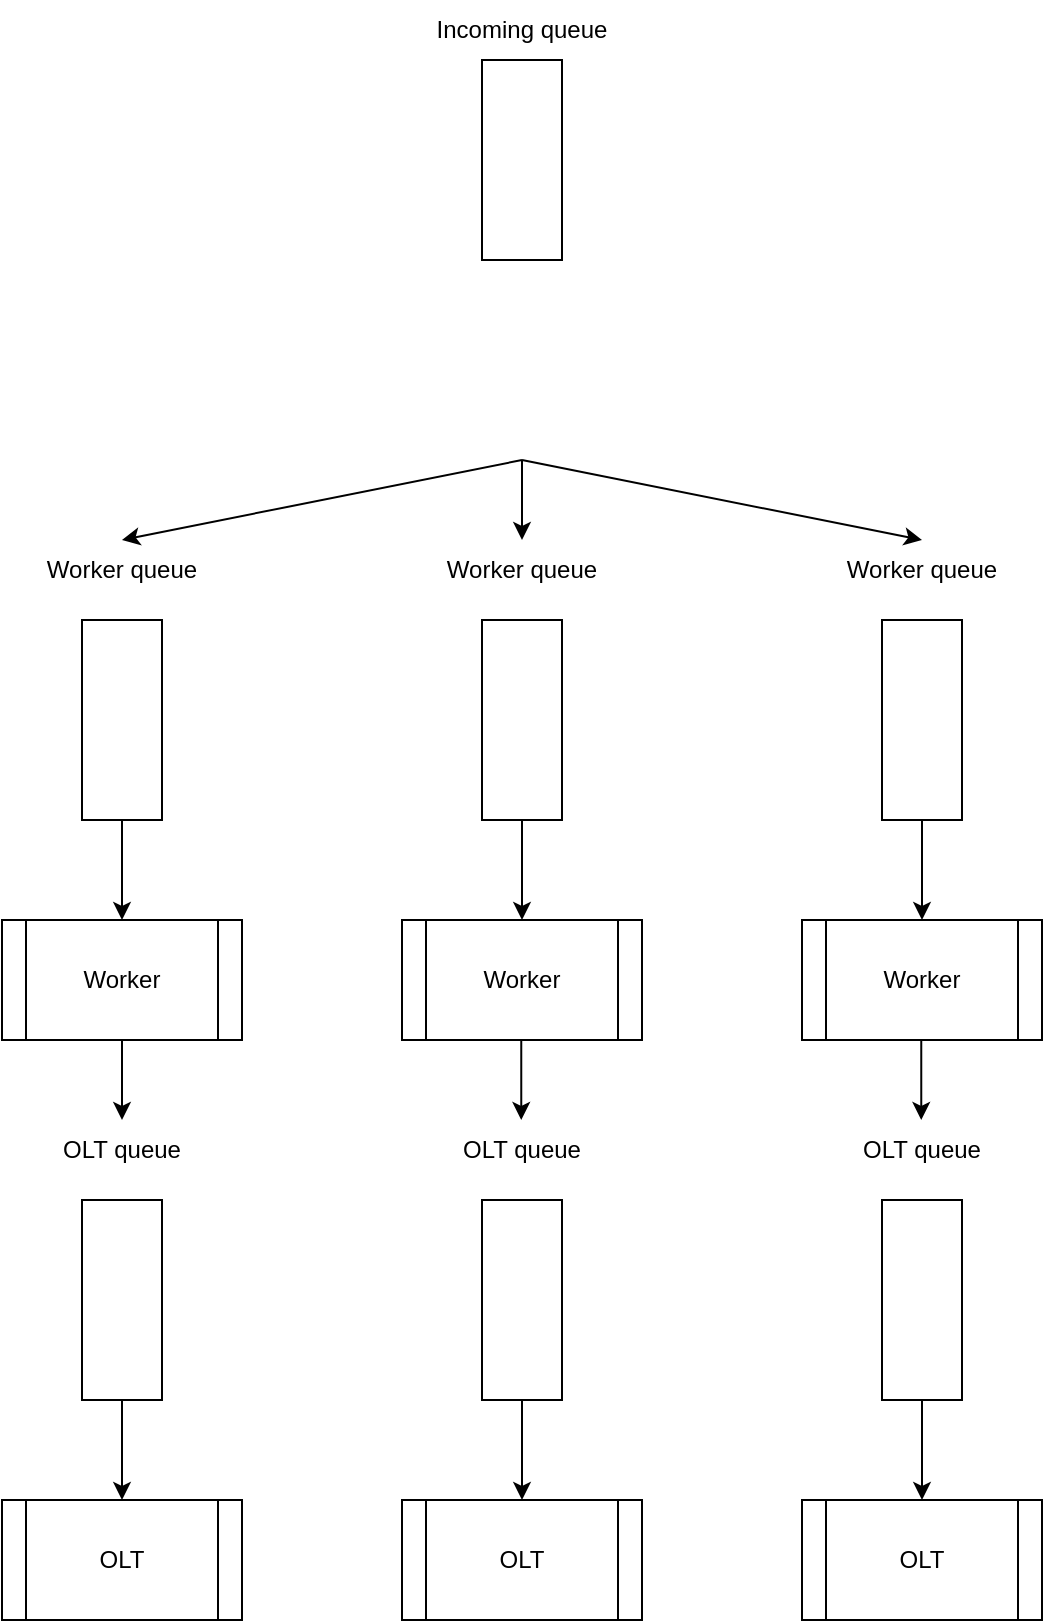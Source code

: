 <mxfile version="16.5.6" type="device"><diagram id="RxMCTkEtr4Gb0F4VX_uW" name="Page-1"><mxGraphModel dx="946" dy="532" grid="1" gridSize="10" guides="1" tooltips="1" connect="1" arrows="1" fold="1" page="1" pageScale="1" pageWidth="850" pageHeight="1100" math="0" shadow="0"><root><mxCell id="0"/><mxCell id="1" parent="0"/><mxCell id="pBxJPHg_Bl4hU6Nc4o2A-1" value="" style="rounded=0;whiteSpace=wrap;html=1;" parent="1" vertex="1"><mxGeometry x="380" y="80" width="40" height="100" as="geometry"/></mxCell><mxCell id="pBxJPHg_Bl4hU6Nc4o2A-2" value="Incoming queue" style="text;html=1;strokeColor=none;fillColor=none;align=center;verticalAlign=middle;whiteSpace=wrap;rounded=0;" parent="1" vertex="1"><mxGeometry x="350" y="50" width="100" height="30" as="geometry"/></mxCell><mxCell id="pBxJPHg_Bl4hU6Nc4o2A-5" value="Worker" style="shape=process;whiteSpace=wrap;html=1;backgroundOutline=1;" parent="1" vertex="1"><mxGeometry x="140" y="510" width="120" height="60" as="geometry"/></mxCell><mxCell id="pBxJPHg_Bl4hU6Nc4o2A-9" value="" style="rounded=0;whiteSpace=wrap;html=1;" parent="1" vertex="1"><mxGeometry x="180" y="360" width="40" height="100" as="geometry"/></mxCell><mxCell id="pBxJPHg_Bl4hU6Nc4o2A-10" value="Worker" style="shape=process;whiteSpace=wrap;html=1;backgroundOutline=1;" parent="1" vertex="1"><mxGeometry x="340" y="510" width="120" height="60" as="geometry"/></mxCell><mxCell id="pBxJPHg_Bl4hU6Nc4o2A-11" value="" style="rounded=0;whiteSpace=wrap;html=1;" parent="1" vertex="1"><mxGeometry x="380" y="360" width="40" height="100" as="geometry"/></mxCell><mxCell id="pBxJPHg_Bl4hU6Nc4o2A-12" value="Worker" style="shape=process;whiteSpace=wrap;html=1;backgroundOutline=1;" parent="1" vertex="1"><mxGeometry x="540" y="510" width="120" height="60" as="geometry"/></mxCell><mxCell id="pBxJPHg_Bl4hU6Nc4o2A-13" value="" style="rounded=0;whiteSpace=wrap;html=1;" parent="1" vertex="1"><mxGeometry x="580" y="360" width="40" height="100" as="geometry"/></mxCell><mxCell id="pBxJPHg_Bl4hU6Nc4o2A-14" value="Worker queue" style="text;html=1;strokeColor=none;fillColor=none;align=center;verticalAlign=middle;whiteSpace=wrap;rounded=0;" parent="1" vertex="1"><mxGeometry x="150" y="320" width="100" height="30" as="geometry"/></mxCell><mxCell id="pBxJPHg_Bl4hU6Nc4o2A-16" value="Worker queue" style="text;html=1;strokeColor=none;fillColor=none;align=center;verticalAlign=middle;whiteSpace=wrap;rounded=0;" parent="1" vertex="1"><mxGeometry x="350" y="320" width="100" height="30" as="geometry"/></mxCell><mxCell id="pBxJPHg_Bl4hU6Nc4o2A-17" value="Worker queue" style="text;html=1;strokeColor=none;fillColor=none;align=center;verticalAlign=middle;whiteSpace=wrap;rounded=0;" parent="1" vertex="1"><mxGeometry x="550" y="320" width="100" height="30" as="geometry"/></mxCell><mxCell id="pBxJPHg_Bl4hU6Nc4o2A-18" value="" style="endArrow=classic;html=1;rounded=0;exitX=0.5;exitY=1;exitDx=0;exitDy=0;entryX=0.5;entryY=0;entryDx=0;entryDy=0;" parent="1" target="pBxJPHg_Bl4hU6Nc4o2A-14" edge="1"><mxGeometry width="50" height="50" relative="1" as="geometry"><mxPoint x="400" y="280" as="sourcePoint"/><mxPoint x="130" y="410" as="targetPoint"/></mxGeometry></mxCell><mxCell id="pBxJPHg_Bl4hU6Nc4o2A-19" value="" style="endArrow=classic;html=1;rounded=0;entryX=0.5;entryY=0;entryDx=0;entryDy=0;" parent="1" target="pBxJPHg_Bl4hU6Nc4o2A-16" edge="1"><mxGeometry width="50" height="50" relative="1" as="geometry"><mxPoint x="400" y="280" as="sourcePoint"/><mxPoint x="520" y="310" as="targetPoint"/></mxGeometry></mxCell><mxCell id="pBxJPHg_Bl4hU6Nc4o2A-20" value="" style="endArrow=classic;html=1;rounded=0;exitX=0.5;exitY=1;exitDx=0;exitDy=0;entryX=0.5;entryY=0;entryDx=0;entryDy=0;" parent="1" target="pBxJPHg_Bl4hU6Nc4o2A-17" edge="1"><mxGeometry width="50" height="50" relative="1" as="geometry"><mxPoint x="400" y="280" as="sourcePoint"/><mxPoint x="580" y="240" as="targetPoint"/></mxGeometry></mxCell><mxCell id="pBxJPHg_Bl4hU6Nc4o2A-21" value="" style="endArrow=classic;html=1;rounded=0;exitX=0.5;exitY=1;exitDx=0;exitDy=0;entryX=0.5;entryY=0;entryDx=0;entryDy=0;" parent="1" source="pBxJPHg_Bl4hU6Nc4o2A-9" target="pBxJPHg_Bl4hU6Nc4o2A-5" edge="1"><mxGeometry width="50" height="50" relative="1" as="geometry"><mxPoint x="380" y="510" as="sourcePoint"/><mxPoint x="430" y="460" as="targetPoint"/></mxGeometry></mxCell><mxCell id="pBxJPHg_Bl4hU6Nc4o2A-22" value="" style="endArrow=classic;html=1;rounded=0;exitX=0.5;exitY=1;exitDx=0;exitDy=0;entryX=0.5;entryY=0;entryDx=0;entryDy=0;" parent="1" source="pBxJPHg_Bl4hU6Nc4o2A-11" target="pBxJPHg_Bl4hU6Nc4o2A-10" edge="1"><mxGeometry width="50" height="50" relative="1" as="geometry"><mxPoint x="420" y="670" as="sourcePoint"/><mxPoint x="470" y="620" as="targetPoint"/></mxGeometry></mxCell><mxCell id="pBxJPHg_Bl4hU6Nc4o2A-23" value="" style="endArrow=classic;html=1;rounded=0;exitX=0.5;exitY=1;exitDx=0;exitDy=0;entryX=0.5;entryY=0;entryDx=0;entryDy=0;" parent="1" source="pBxJPHg_Bl4hU6Nc4o2A-13" target="pBxJPHg_Bl4hU6Nc4o2A-12" edge="1"><mxGeometry width="50" height="50" relative="1" as="geometry"><mxPoint x="580" y="690" as="sourcePoint"/><mxPoint x="630" y="640" as="targetPoint"/></mxGeometry></mxCell><mxCell id="pBxJPHg_Bl4hU6Nc4o2A-24" value="OLT" style="shape=process;whiteSpace=wrap;html=1;backgroundOutline=1;" parent="1" vertex="1"><mxGeometry x="140" y="800" width="120" height="60" as="geometry"/></mxCell><mxCell id="pBxJPHg_Bl4hU6Nc4o2A-25" value="" style="rounded=0;whiteSpace=wrap;html=1;" parent="1" vertex="1"><mxGeometry x="180" y="650" width="40" height="100" as="geometry"/></mxCell><mxCell id="pBxJPHg_Bl4hU6Nc4o2A-26" value="OLT queue" style="text;html=1;strokeColor=none;fillColor=none;align=center;verticalAlign=middle;whiteSpace=wrap;rounded=0;" parent="1" vertex="1"><mxGeometry x="150" y="610" width="100" height="30" as="geometry"/></mxCell><mxCell id="pBxJPHg_Bl4hU6Nc4o2A-27" value="" style="endArrow=classic;html=1;rounded=0;exitX=0.5;exitY=1;exitDx=0;exitDy=0;entryX=0.5;entryY=0;entryDx=0;entryDy=0;" parent="1" source="pBxJPHg_Bl4hU6Nc4o2A-25" target="pBxJPHg_Bl4hU6Nc4o2A-24" edge="1"><mxGeometry width="50" height="50" relative="1" as="geometry"><mxPoint x="380" y="800" as="sourcePoint"/><mxPoint x="430" y="750" as="targetPoint"/></mxGeometry></mxCell><mxCell id="pBxJPHg_Bl4hU6Nc4o2A-28" value="OLT" style="shape=process;whiteSpace=wrap;html=1;backgroundOutline=1;" parent="1" vertex="1"><mxGeometry x="340" y="800" width="120" height="60" as="geometry"/></mxCell><mxCell id="pBxJPHg_Bl4hU6Nc4o2A-29" value="" style="rounded=0;whiteSpace=wrap;html=1;" parent="1" vertex="1"><mxGeometry x="380" y="650" width="40" height="100" as="geometry"/></mxCell><mxCell id="pBxJPHg_Bl4hU6Nc4o2A-30" value="OLT queue" style="text;html=1;strokeColor=none;fillColor=none;align=center;verticalAlign=middle;whiteSpace=wrap;rounded=0;" parent="1" vertex="1"><mxGeometry x="350" y="610" width="100" height="30" as="geometry"/></mxCell><mxCell id="pBxJPHg_Bl4hU6Nc4o2A-31" value="" style="endArrow=classic;html=1;rounded=0;exitX=0.5;exitY=1;exitDx=0;exitDy=0;entryX=0.5;entryY=0;entryDx=0;entryDy=0;" parent="1" source="pBxJPHg_Bl4hU6Nc4o2A-29" target="pBxJPHg_Bl4hU6Nc4o2A-28" edge="1"><mxGeometry width="50" height="50" relative="1" as="geometry"><mxPoint x="580" y="800" as="sourcePoint"/><mxPoint x="630" y="750" as="targetPoint"/></mxGeometry></mxCell><mxCell id="pBxJPHg_Bl4hU6Nc4o2A-32" value="OLT" style="shape=process;whiteSpace=wrap;html=1;backgroundOutline=1;" parent="1" vertex="1"><mxGeometry x="540" y="800" width="120" height="60" as="geometry"/></mxCell><mxCell id="pBxJPHg_Bl4hU6Nc4o2A-33" value="" style="rounded=0;whiteSpace=wrap;html=1;" parent="1" vertex="1"><mxGeometry x="580" y="650" width="40" height="100" as="geometry"/></mxCell><mxCell id="pBxJPHg_Bl4hU6Nc4o2A-34" value="OLT queue" style="text;html=1;strokeColor=none;fillColor=none;align=center;verticalAlign=middle;whiteSpace=wrap;rounded=0;" parent="1" vertex="1"><mxGeometry x="550" y="610" width="100" height="30" as="geometry"/></mxCell><mxCell id="pBxJPHg_Bl4hU6Nc4o2A-35" value="" style="endArrow=classic;html=1;rounded=0;exitX=0.5;exitY=1;exitDx=0;exitDy=0;entryX=0.5;entryY=0;entryDx=0;entryDy=0;" parent="1" source="pBxJPHg_Bl4hU6Nc4o2A-33" target="pBxJPHg_Bl4hU6Nc4o2A-32" edge="1"><mxGeometry width="50" height="50" relative="1" as="geometry"><mxPoint x="780" y="800" as="sourcePoint"/><mxPoint x="830" y="750" as="targetPoint"/></mxGeometry></mxCell><mxCell id="pBxJPHg_Bl4hU6Nc4o2A-36" value="" style="endArrow=classic;html=1;rounded=0;exitX=0.5;exitY=1;exitDx=0;exitDy=0;" parent="1" source="pBxJPHg_Bl4hU6Nc4o2A-5" edge="1"><mxGeometry width="50" height="50" relative="1" as="geometry"><mxPoint x="140" y="800" as="sourcePoint"/><mxPoint x="200" y="610" as="targetPoint"/></mxGeometry></mxCell><mxCell id="pBxJPHg_Bl4hU6Nc4o2A-37" value="" style="endArrow=classic;html=1;rounded=0;exitX=0.5;exitY=1;exitDx=0;exitDy=0;" parent="1" edge="1"><mxGeometry width="50" height="50" relative="1" as="geometry"><mxPoint x="399.63" y="570" as="sourcePoint"/><mxPoint x="399.63" y="610" as="targetPoint"/></mxGeometry></mxCell><mxCell id="pBxJPHg_Bl4hU6Nc4o2A-38" value="" style="endArrow=classic;html=1;rounded=0;exitX=0.5;exitY=1;exitDx=0;exitDy=0;" parent="1" edge="1"><mxGeometry width="50" height="50" relative="1" as="geometry"><mxPoint x="599.63" y="570" as="sourcePoint"/><mxPoint x="599.63" y="610" as="targetPoint"/></mxGeometry></mxCell></root></mxGraphModel></diagram></mxfile>